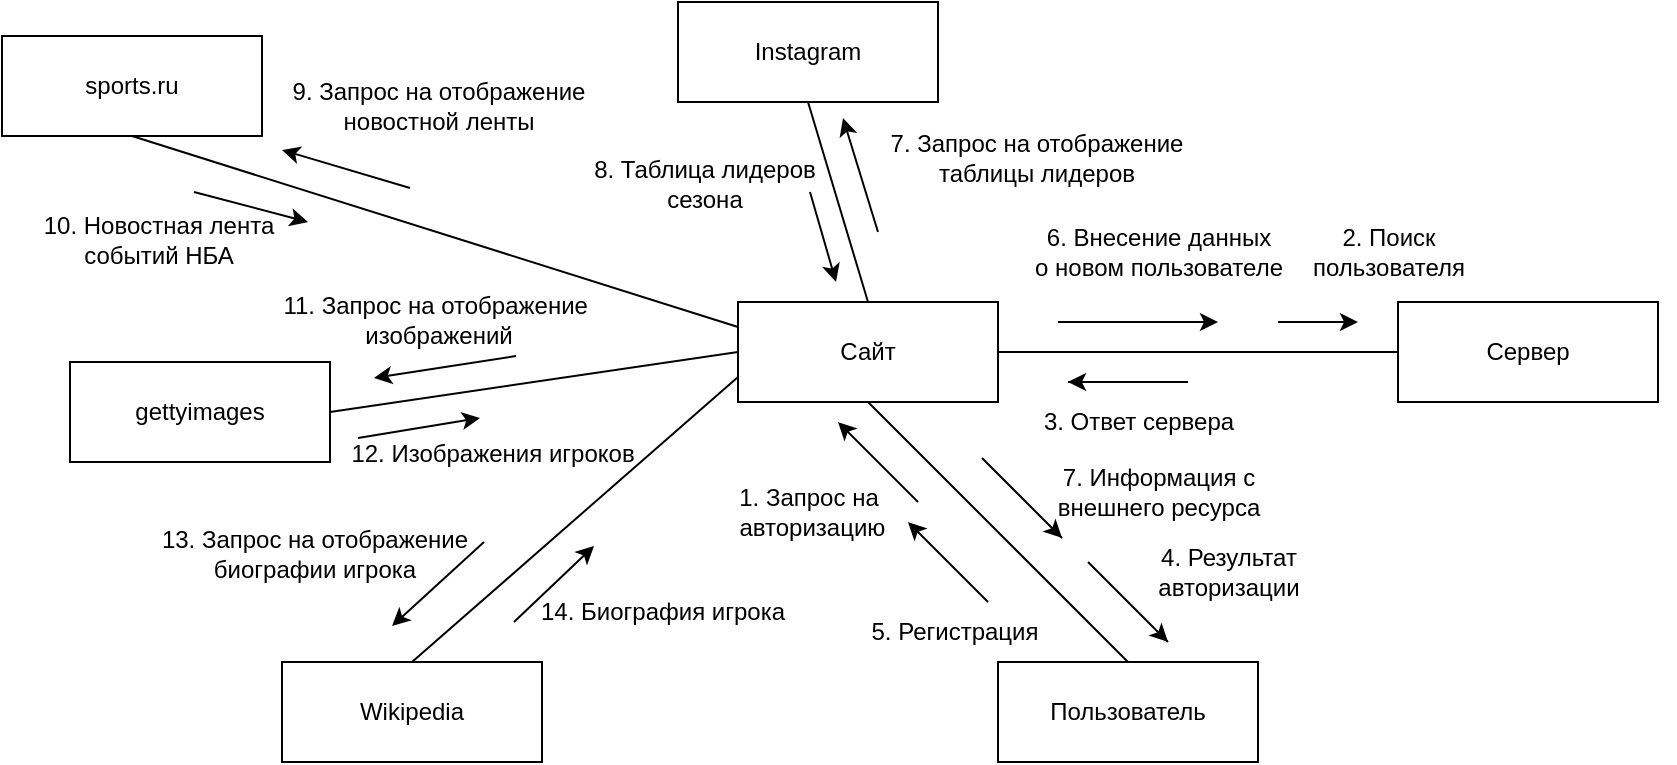 <mxfile version="15.7.4" type="device"><diagram id="7eCECRCxF_wCb6sxod58" name="Page-1"><mxGraphModel dx="1652" dy="479" grid="0" gridSize="10" guides="1" tooltips="1" connect="1" arrows="1" fold="1" page="1" pageScale="1" pageWidth="827" pageHeight="1169" math="0" shadow="0"><root><mxCell id="0"/><mxCell id="1" parent="0"/><mxCell id="9CUkkVAUpxeh8DDt1pvN-6" style="edgeStyle=orthogonalEdgeStyle;rounded=0;orthogonalLoop=1;jettySize=auto;html=1;exitX=1;exitY=0.5;exitDx=0;exitDy=0;entryX=1;entryY=0.5;entryDx=0;entryDy=0;" parent="1" source="9CUkkVAUpxeh8DDt1pvN-2" target="9CUkkVAUpxeh8DDt1pvN-5" edge="1"><mxGeometry relative="1" as="geometry"><Array as="points"><mxPoint x="520" y="185"/><mxPoint x="520" y="185"/></Array></mxGeometry></mxCell><mxCell id="9CUkkVAUpxeh8DDt1pvN-2" value="Сайт" style="rounded=0;whiteSpace=wrap;html=1;" parent="1" vertex="1"><mxGeometry x="210" y="160" width="130" height="50" as="geometry"/></mxCell><mxCell id="9CUkkVAUpxeh8DDt1pvN-4" value="1. Запрос на&lt;br&gt;&amp;nbsp;авторизацию" style="text;html=1;align=center;verticalAlign=middle;resizable=0;points=[];autosize=1;strokeColor=none;fillColor=none;" parent="1" vertex="1"><mxGeometry x="200" y="250" width="90" height="30" as="geometry"/></mxCell><mxCell id="9CUkkVAUpxeh8DDt1pvN-5" value="Сервер" style="rounded=0;whiteSpace=wrap;html=1;" parent="1" vertex="1"><mxGeometry x="540" y="160" width="130" height="50" as="geometry"/></mxCell><mxCell id="9CUkkVAUpxeh8DDt1pvN-8" value="" style="endArrow=none;html=1;rounded=0;entryX=0.5;entryY=1;entryDx=0;entryDy=0;exitX=0.5;exitY=0;exitDx=0;exitDy=0;" parent="1" source="PB2v26UFLUx99fsKmYh9-1" target="9CUkkVAUpxeh8DDt1pvN-2" edge="1"><mxGeometry width="50" height="50" relative="1" as="geometry"><mxPoint x="370" y="300" as="sourcePoint"/><mxPoint x="440" y="260" as="targetPoint"/></mxGeometry></mxCell><mxCell id="9CUkkVAUpxeh8DDt1pvN-12" value="" style="endArrow=classic;html=1;rounded=0;" parent="1" edge="1"><mxGeometry width="50" height="50" relative="1" as="geometry"><mxPoint x="300" y="260" as="sourcePoint"/><mxPoint x="260" y="220" as="targetPoint"/></mxGeometry></mxCell><mxCell id="9CUkkVAUpxeh8DDt1pvN-13" value="2. Поиск &lt;br&gt;пользователя" style="text;html=1;align=center;verticalAlign=middle;resizable=0;points=[];autosize=1;strokeColor=none;fillColor=none;" parent="1" vertex="1"><mxGeometry x="490" y="120" width="90" height="30" as="geometry"/></mxCell><mxCell id="9CUkkVAUpxeh8DDt1pvN-14" value="" style="endArrow=classic;html=1;rounded=0;" parent="1" edge="1"><mxGeometry width="50" height="50" relative="1" as="geometry"><mxPoint x="480" y="170" as="sourcePoint"/><mxPoint x="520" y="170" as="targetPoint"/></mxGeometry></mxCell><mxCell id="9CUkkVAUpxeh8DDt1pvN-15" value="3. Ответ сервера" style="text;html=1;align=center;verticalAlign=middle;resizable=0;points=[];autosize=1;strokeColor=none;fillColor=none;" parent="1" vertex="1"><mxGeometry x="355" y="210" width="110" height="20" as="geometry"/></mxCell><mxCell id="9CUkkVAUpxeh8DDt1pvN-16" value="" style="endArrow=classic;html=1;rounded=0;" parent="1" edge="1"><mxGeometry width="50" height="50" relative="1" as="geometry"><mxPoint x="375" y="200" as="sourcePoint"/><mxPoint x="375" y="200" as="targetPoint"/><Array as="points"><mxPoint x="435" y="200"/></Array></mxGeometry></mxCell><mxCell id="9CUkkVAUpxeh8DDt1pvN-18" value="" style="endArrow=classic;html=1;rounded=0;" parent="1" edge="1"><mxGeometry width="50" height="50" relative="1" as="geometry"><mxPoint x="425" y="330" as="sourcePoint"/><mxPoint x="425" y="330" as="targetPoint"/><Array as="points"><mxPoint x="385" y="290"/></Array></mxGeometry></mxCell><mxCell id="9CUkkVAUpxeh8DDt1pvN-19" value="4. Результат &lt;br&gt;авторизации" style="text;html=1;align=center;verticalAlign=middle;resizable=0;points=[];autosize=1;strokeColor=none;fillColor=none;" parent="1" vertex="1"><mxGeometry x="410" y="280" width="90" height="30" as="geometry"/></mxCell><mxCell id="9CUkkVAUpxeh8DDt1pvN-20" value="5. Регистрация" style="text;html=1;align=center;verticalAlign=middle;resizable=0;points=[];autosize=1;strokeColor=none;fillColor=none;" parent="1" vertex="1"><mxGeometry x="268" y="315" width="100" height="20" as="geometry"/></mxCell><mxCell id="9CUkkVAUpxeh8DDt1pvN-21" value="" style="endArrow=classic;html=1;rounded=0;" parent="1" edge="1"><mxGeometry width="50" height="50" relative="1" as="geometry"><mxPoint x="335" y="310" as="sourcePoint"/><mxPoint x="295" y="270" as="targetPoint"/></mxGeometry></mxCell><mxCell id="9CUkkVAUpxeh8DDt1pvN-22" value="6. Внесение данных&lt;br&gt;о новом пользователе" style="text;html=1;align=center;verticalAlign=middle;resizable=0;points=[];autosize=1;strokeColor=none;fillColor=none;" parent="1" vertex="1"><mxGeometry x="350" y="120" width="140" height="30" as="geometry"/></mxCell><mxCell id="9CUkkVAUpxeh8DDt1pvN-23" value="" style="endArrow=classic;html=1;rounded=0;" parent="1" edge="1"><mxGeometry width="50" height="50" relative="1" as="geometry"><mxPoint x="370" y="170" as="sourcePoint"/><mxPoint x="450" y="170" as="targetPoint"/></mxGeometry></mxCell><mxCell id="PB2v26UFLUx99fsKmYh9-1" value="Пользователь" style="rounded=0;whiteSpace=wrap;html=1;" parent="1" vertex="1"><mxGeometry x="340" y="340" width="130" height="50" as="geometry"/></mxCell><mxCell id="pujwAZSiDY3syfI0RP9v-1" value="Wikipedia" style="rounded=0;whiteSpace=wrap;html=1;" vertex="1" parent="1"><mxGeometry x="-18" y="340" width="130" height="50" as="geometry"/></mxCell><mxCell id="pujwAZSiDY3syfI0RP9v-2" value="Instagram" style="rounded=0;whiteSpace=wrap;html=1;" vertex="1" parent="1"><mxGeometry x="180" y="10" width="130" height="50" as="geometry"/></mxCell><mxCell id="pujwAZSiDY3syfI0RP9v-3" value="sports.ru" style="rounded=0;whiteSpace=wrap;html=1;" vertex="1" parent="1"><mxGeometry x="-158" y="27" width="130" height="50" as="geometry"/></mxCell><mxCell id="pujwAZSiDY3syfI0RP9v-4" value="" style="endArrow=classic;html=1;rounded=0;" edge="1" parent="1"><mxGeometry width="50" height="50" relative="1" as="geometry"><mxPoint x="372" y="278" as="sourcePoint"/><mxPoint x="372" y="278" as="targetPoint"/><Array as="points"><mxPoint x="332" y="238"/></Array></mxGeometry></mxCell><mxCell id="pujwAZSiDY3syfI0RP9v-5" value="7. Информация с&lt;br&gt;внешнего ресурса" style="text;html=1;align=center;verticalAlign=middle;resizable=0;points=[];autosize=1;strokeColor=none;fillColor=none;" vertex="1" parent="1"><mxGeometry x="360" y="240" width="120" height="30" as="geometry"/></mxCell><mxCell id="pujwAZSiDY3syfI0RP9v-7" value="" style="endArrow=none;html=1;rounded=0;entryX=0.5;entryY=0;entryDx=0;entryDy=0;exitX=0.5;exitY=1;exitDx=0;exitDy=0;" edge="1" parent="1" source="pujwAZSiDY3syfI0RP9v-2" target="9CUkkVAUpxeh8DDt1pvN-2"><mxGeometry width="50" height="50" relative="1" as="geometry"><mxPoint x="280" y="220" as="sourcePoint"/><mxPoint x="330" y="170" as="targetPoint"/></mxGeometry></mxCell><mxCell id="pujwAZSiDY3syfI0RP9v-9" value="" style="endArrow=none;html=1;rounded=0;entryX=0.5;entryY=1;entryDx=0;entryDy=0;exitX=0;exitY=0.25;exitDx=0;exitDy=0;" edge="1" parent="1" source="9CUkkVAUpxeh8DDt1pvN-2" target="pujwAZSiDY3syfI0RP9v-3"><mxGeometry width="50" height="50" relative="1" as="geometry"><mxPoint x="280" y="220" as="sourcePoint"/><mxPoint x="330" y="170" as="targetPoint"/></mxGeometry></mxCell><mxCell id="pujwAZSiDY3syfI0RP9v-10" value="" style="endArrow=none;html=1;rounded=0;exitX=0.5;exitY=0;exitDx=0;exitDy=0;entryX=0;entryY=0.75;entryDx=0;entryDy=0;" edge="1" parent="1" source="pujwAZSiDY3syfI0RP9v-1" target="9CUkkVAUpxeh8DDt1pvN-2"><mxGeometry width="50" height="50" relative="1" as="geometry"><mxPoint x="280" y="220" as="sourcePoint"/><mxPoint x="330" y="170" as="targetPoint"/></mxGeometry></mxCell><mxCell id="pujwAZSiDY3syfI0RP9v-13" value="" style="endArrow=classic;html=1;rounded=0;" edge="1" parent="1"><mxGeometry width="50" height="50" relative="1" as="geometry"><mxPoint x="280" y="125" as="sourcePoint"/><mxPoint x="262.5" y="68" as="targetPoint"/></mxGeometry></mxCell><mxCell id="pujwAZSiDY3syfI0RP9v-14" value="" style="endArrow=classic;html=1;rounded=0;" edge="1" parent="1"><mxGeometry width="50" height="50" relative="1" as="geometry"><mxPoint x="246" y="105" as="sourcePoint"/><mxPoint x="259" y="150" as="targetPoint"/></mxGeometry></mxCell><mxCell id="pujwAZSiDY3syfI0RP9v-15" value="" style="endArrow=classic;html=1;rounded=0;" edge="1" parent="1"><mxGeometry width="50" height="50" relative="1" as="geometry"><mxPoint x="46" y="103" as="sourcePoint"/><mxPoint x="-18" y="84" as="targetPoint"/></mxGeometry></mxCell><mxCell id="pujwAZSiDY3syfI0RP9v-16" value="" style="endArrow=classic;html=1;rounded=0;" edge="1" parent="1"><mxGeometry width="50" height="50" relative="1" as="geometry"><mxPoint x="-62.0" y="105" as="sourcePoint"/><mxPoint x="-5" y="120" as="targetPoint"/></mxGeometry></mxCell><mxCell id="pujwAZSiDY3syfI0RP9v-17" value="" style="endArrow=classic;html=1;rounded=0;" edge="1" parent="1"><mxGeometry width="50" height="50" relative="1" as="geometry"><mxPoint x="98" y="320" as="sourcePoint"/><mxPoint x="138" y="282" as="targetPoint"/></mxGeometry></mxCell><mxCell id="pujwAZSiDY3syfI0RP9v-18" value="" style="endArrow=classic;html=1;rounded=0;" edge="1" parent="1"><mxGeometry width="50" height="50" relative="1" as="geometry"><mxPoint x="83.0" y="280" as="sourcePoint"/><mxPoint x="37" y="322" as="targetPoint"/></mxGeometry></mxCell><mxCell id="pujwAZSiDY3syfI0RP9v-19" value="7. Запрос на отображение&lt;br&gt;таблицы лидеров" style="text;html=1;align=center;verticalAlign=middle;resizable=0;points=[];autosize=1;strokeColor=none;fillColor=none;" vertex="1" parent="1"><mxGeometry x="281" y="72" width="156" height="31" as="geometry"/></mxCell><mxCell id="pujwAZSiDY3syfI0RP9v-20" value="8. Таблица лидеров&lt;br&gt;сезона" style="text;html=1;align=center;verticalAlign=middle;resizable=0;points=[];autosize=1;strokeColor=none;fillColor=none;" vertex="1" parent="1"><mxGeometry x="132" y="85" width="121" height="31" as="geometry"/></mxCell><mxCell id="pujwAZSiDY3syfI0RP9v-21" value="gettyimages" style="rounded=0;whiteSpace=wrap;html=1;" vertex="1" parent="1"><mxGeometry x="-124" y="190" width="130" height="50" as="geometry"/></mxCell><mxCell id="pujwAZSiDY3syfI0RP9v-22" value="" style="endArrow=none;html=1;rounded=0;exitX=1;exitY=0.5;exitDx=0;exitDy=0;entryX=0;entryY=0.5;entryDx=0;entryDy=0;" edge="1" parent="1" source="pujwAZSiDY3syfI0RP9v-21" target="9CUkkVAUpxeh8DDt1pvN-2"><mxGeometry width="50" height="50" relative="1" as="geometry"><mxPoint x="235" y="187" as="sourcePoint"/><mxPoint x="285" y="137" as="targetPoint"/></mxGeometry></mxCell><mxCell id="pujwAZSiDY3syfI0RP9v-23" value="" style="endArrow=classic;html=1;rounded=0;" edge="1" parent="1"><mxGeometry width="50" height="50" relative="1" as="geometry"><mxPoint x="99" y="187" as="sourcePoint"/><mxPoint x="28" y="198" as="targetPoint"/></mxGeometry></mxCell><mxCell id="pujwAZSiDY3syfI0RP9v-24" value="" style="endArrow=classic;html=1;rounded=0;" edge="1" parent="1"><mxGeometry width="50" height="50" relative="1" as="geometry"><mxPoint x="20" y="228" as="sourcePoint"/><mxPoint x="81" y="218" as="targetPoint"/></mxGeometry></mxCell><mxCell id="pujwAZSiDY3syfI0RP9v-25" value="9. Запрос на отображение&lt;br&gt;новостной ленты" style="text;html=1;align=center;verticalAlign=middle;resizable=0;points=[];autosize=1;strokeColor=none;fillColor=none;" vertex="1" parent="1"><mxGeometry x="-18" y="46" width="156" height="31" as="geometry"/></mxCell><mxCell id="pujwAZSiDY3syfI0RP9v-26" value="10. Новостная лента&lt;br&gt;событий НБА" style="text;html=1;align=center;verticalAlign=middle;resizable=0;points=[];autosize=1;strokeColor=none;fillColor=none;" vertex="1" parent="1"><mxGeometry x="-143" y="113" width="125" height="31" as="geometry"/></mxCell><mxCell id="pujwAZSiDY3syfI0RP9v-27" value="11. Запрос на отображение&amp;nbsp;&lt;br&gt;изображений" style="text;html=1;align=center;verticalAlign=middle;resizable=0;points=[];autosize=1;strokeColor=none;fillColor=none;" vertex="1" parent="1"><mxGeometry x="-22.5" y="153" width="165" height="31" as="geometry"/></mxCell><mxCell id="pujwAZSiDY3syfI0RP9v-28" value="12. Изображения игроков" style="text;html=1;align=center;verticalAlign=middle;resizable=0;points=[];autosize=1;strokeColor=none;fillColor=none;rotation=0;" vertex="1" parent="1"><mxGeometry x="11" y="227" width="152" height="18" as="geometry"/></mxCell><mxCell id="pujwAZSiDY3syfI0RP9v-29" value="13. Запрос на отображение&lt;br&gt;биографии игрока" style="text;html=1;align=center;verticalAlign=middle;resizable=0;points=[];autosize=1;strokeColor=none;fillColor=none;" vertex="1" parent="1"><mxGeometry x="-84" y="270" width="163" height="31" as="geometry"/></mxCell><mxCell id="pujwAZSiDY3syfI0RP9v-31" value="14. Биография игрока" style="text;html=1;align=center;verticalAlign=middle;resizable=0;points=[];autosize=1;strokeColor=none;fillColor=none;" vertex="1" parent="1"><mxGeometry x="106" y="306" width="132" height="18" as="geometry"/></mxCell></root></mxGraphModel></diagram></mxfile>